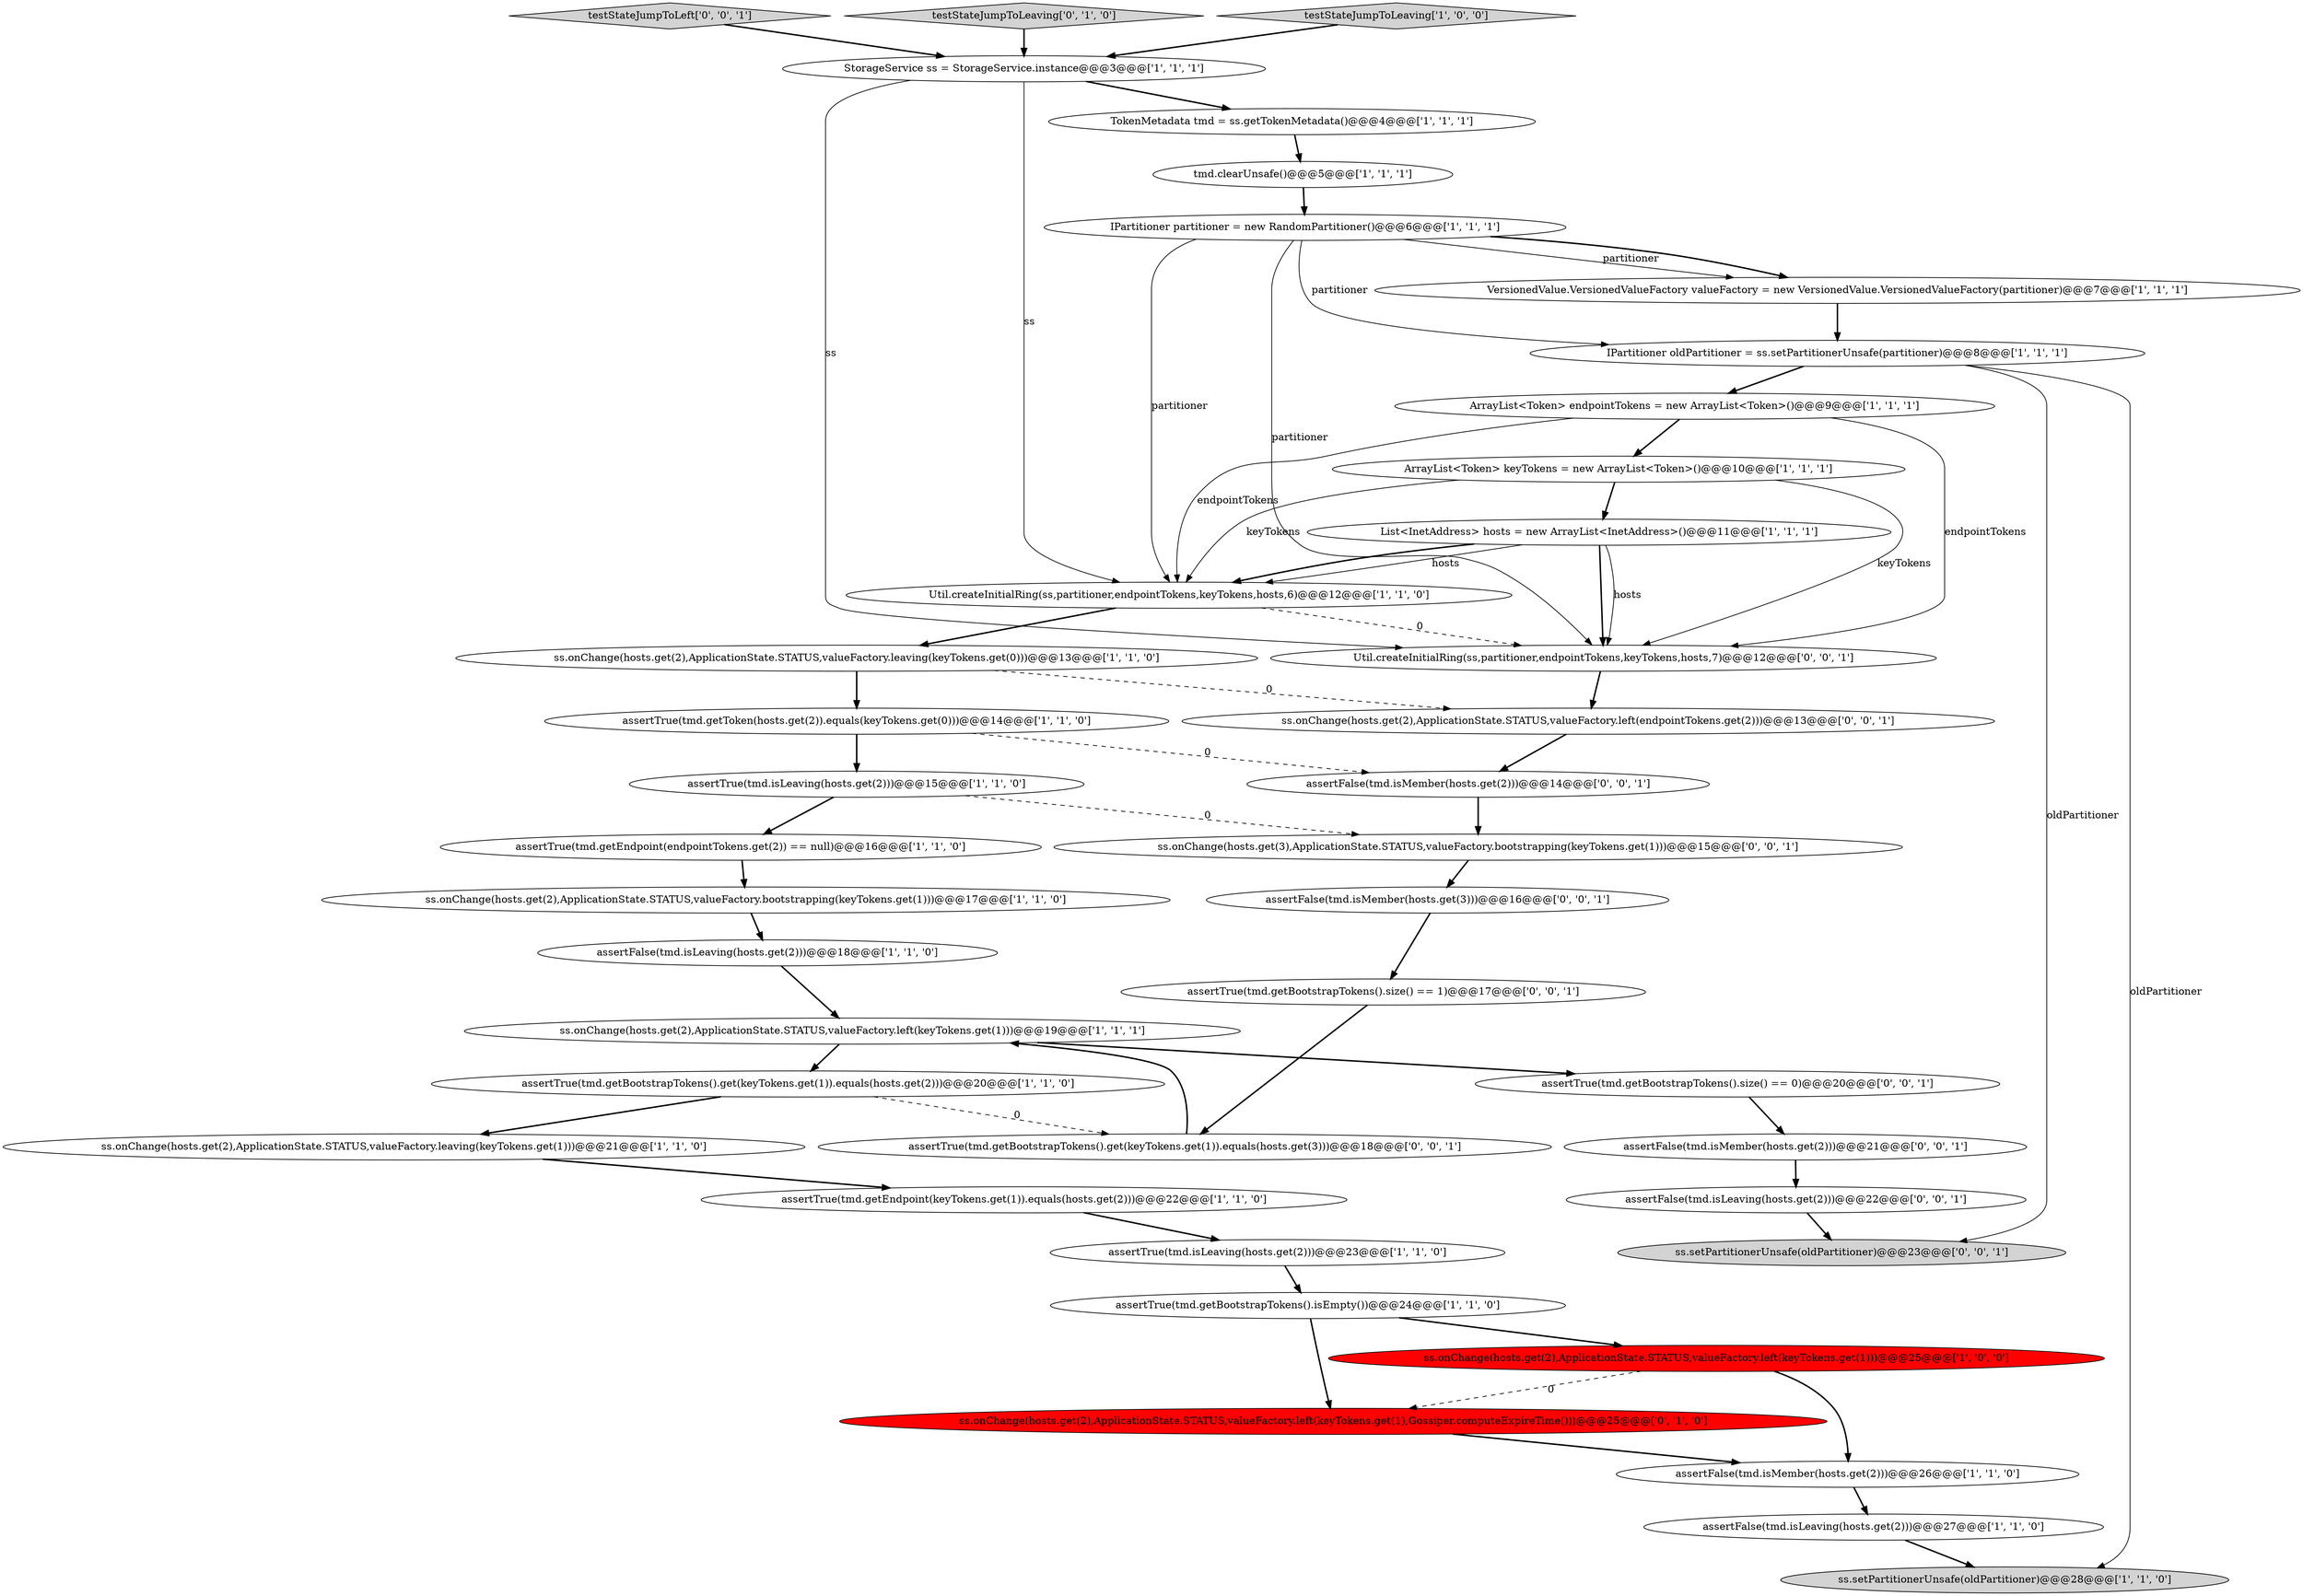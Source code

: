 digraph {
21 [style = filled, label = "assertTrue(tmd.getEndpoint(endpointTokens.get(2)) == null)@@@16@@@['1', '1', '0']", fillcolor = white, shape = ellipse image = "AAA0AAABBB1BBB"];
29 [style = filled, label = "Util.createInitialRing(ss,partitioner,endpointTokens,keyTokens,hosts,7)@@@12@@@['0', '0', '1']", fillcolor = white, shape = ellipse image = "AAA0AAABBB3BBB"];
18 [style = filled, label = "StorageService ss = StorageService.instance@@@3@@@['1', '1', '1']", fillcolor = white, shape = ellipse image = "AAA0AAABBB1BBB"];
13 [style = filled, label = "IPartitioner oldPartitioner = ss.setPartitionerUnsafe(partitioner)@@@8@@@['1', '1', '1']", fillcolor = white, shape = ellipse image = "AAA0AAABBB1BBB"];
35 [style = filled, label = "assertFalse(tmd.isLeaving(hosts.get(2)))@@@22@@@['0', '0', '1']", fillcolor = white, shape = ellipse image = "AAA0AAABBB3BBB"];
4 [style = filled, label = "ss.onChange(hosts.get(2),ApplicationState.STATUS,valueFactory.leaving(keyTokens.get(0)))@@@13@@@['1', '1', '0']", fillcolor = white, shape = ellipse image = "AAA0AAABBB1BBB"];
5 [style = filled, label = "IPartitioner partitioner = new RandomPartitioner()@@@6@@@['1', '1', '1']", fillcolor = white, shape = ellipse image = "AAA0AAABBB1BBB"];
26 [style = filled, label = "ArrayList<Token> keyTokens = new ArrayList<Token>()@@@10@@@['1', '1', '1']", fillcolor = white, shape = ellipse image = "AAA0AAABBB1BBB"];
17 [style = filled, label = "TokenMetadata tmd = ss.getTokenMetadata()@@@4@@@['1', '1', '1']", fillcolor = white, shape = ellipse image = "AAA0AAABBB1BBB"];
24 [style = filled, label = "ss.onChange(hosts.get(2),ApplicationState.STATUS,valueFactory.left(keyTokens.get(1)))@@@25@@@['1', '0', '0']", fillcolor = red, shape = ellipse image = "AAA1AAABBB1BBB"];
16 [style = filled, label = "assertTrue(tmd.getToken(hosts.get(2)).equals(keyTokens.get(0)))@@@14@@@['1', '1', '0']", fillcolor = white, shape = ellipse image = "AAA0AAABBB1BBB"];
6 [style = filled, label = "List<InetAddress> hosts = new ArrayList<InetAddress>()@@@11@@@['1', '1', '1']", fillcolor = white, shape = ellipse image = "AAA0AAABBB1BBB"];
2 [style = filled, label = "ss.onChange(hosts.get(2),ApplicationState.STATUS,valueFactory.left(keyTokens.get(1)))@@@19@@@['1', '1', '1']", fillcolor = white, shape = ellipse image = "AAA0AAABBB1BBB"];
8 [style = filled, label = "ss.setPartitionerUnsafe(oldPartitioner)@@@28@@@['1', '1', '0']", fillcolor = lightgray, shape = ellipse image = "AAA0AAABBB1BBB"];
14 [style = filled, label = "tmd.clearUnsafe()@@@5@@@['1', '1', '1']", fillcolor = white, shape = ellipse image = "AAA0AAABBB1BBB"];
23 [style = filled, label = "ArrayList<Token> endpointTokens = new ArrayList<Token>()@@@9@@@['1', '1', '1']", fillcolor = white, shape = ellipse image = "AAA0AAABBB1BBB"];
33 [style = filled, label = "assertFalse(tmd.isMember(hosts.get(2)))@@@21@@@['0', '0', '1']", fillcolor = white, shape = ellipse image = "AAA0AAABBB3BBB"];
38 [style = filled, label = "ss.onChange(hosts.get(2),ApplicationState.STATUS,valueFactory.left(endpointTokens.get(2)))@@@13@@@['0', '0', '1']", fillcolor = white, shape = ellipse image = "AAA0AAABBB3BBB"];
25 [style = filled, label = "Util.createInitialRing(ss,partitioner,endpointTokens,keyTokens,hosts,6)@@@12@@@['1', '1', '0']", fillcolor = white, shape = ellipse image = "AAA0AAABBB1BBB"];
3 [style = filled, label = "ss.onChange(hosts.get(2),ApplicationState.STATUS,valueFactory.bootstrapping(keyTokens.get(1)))@@@17@@@['1', '1', '0']", fillcolor = white, shape = ellipse image = "AAA0AAABBB1BBB"];
39 [style = filled, label = "testStateJumpToLeft['0', '0', '1']", fillcolor = lightgray, shape = diamond image = "AAA0AAABBB3BBB"];
19 [style = filled, label = "assertTrue(tmd.getEndpoint(keyTokens.get(1)).equals(hosts.get(2)))@@@22@@@['1', '1', '0']", fillcolor = white, shape = ellipse image = "AAA0AAABBB1BBB"];
20 [style = filled, label = "assertTrue(tmd.isLeaving(hosts.get(2)))@@@23@@@['1', '1', '0']", fillcolor = white, shape = ellipse image = "AAA0AAABBB1BBB"];
1 [style = filled, label = "assertFalse(tmd.isLeaving(hosts.get(2)))@@@27@@@['1', '1', '0']", fillcolor = white, shape = ellipse image = "AAA0AAABBB1BBB"];
27 [style = filled, label = "testStateJumpToLeaving['0', '1', '0']", fillcolor = lightgray, shape = diamond image = "AAA0AAABBB2BBB"];
37 [style = filled, label = "assertTrue(tmd.getBootstrapTokens().get(keyTokens.get(1)).equals(hosts.get(3)))@@@18@@@['0', '0', '1']", fillcolor = white, shape = ellipse image = "AAA0AAABBB3BBB"];
10 [style = filled, label = "testStateJumpToLeaving['1', '0', '0']", fillcolor = lightgray, shape = diamond image = "AAA0AAABBB1BBB"];
12 [style = filled, label = "assertTrue(tmd.isLeaving(hosts.get(2)))@@@15@@@['1', '1', '0']", fillcolor = white, shape = ellipse image = "AAA0AAABBB1BBB"];
7 [style = filled, label = "assertFalse(tmd.isLeaving(hosts.get(2)))@@@18@@@['1', '1', '0']", fillcolor = white, shape = ellipse image = "AAA0AAABBB1BBB"];
0 [style = filled, label = "assertTrue(tmd.getBootstrapTokens().isEmpty())@@@24@@@['1', '1', '0']", fillcolor = white, shape = ellipse image = "AAA0AAABBB1BBB"];
28 [style = filled, label = "ss.onChange(hosts.get(2),ApplicationState.STATUS,valueFactory.left(keyTokens.get(1),Gossiper.computeExpireTime()))@@@25@@@['0', '1', '0']", fillcolor = red, shape = ellipse image = "AAA1AAABBB2BBB"];
40 [style = filled, label = "assertFalse(tmd.isMember(hosts.get(3)))@@@16@@@['0', '0', '1']", fillcolor = white, shape = ellipse image = "AAA0AAABBB3BBB"];
32 [style = filled, label = "ss.onChange(hosts.get(3),ApplicationState.STATUS,valueFactory.bootstrapping(keyTokens.get(1)))@@@15@@@['0', '0', '1']", fillcolor = white, shape = ellipse image = "AAA0AAABBB3BBB"];
11 [style = filled, label = "assertFalse(tmd.isMember(hosts.get(2)))@@@26@@@['1', '1', '0']", fillcolor = white, shape = ellipse image = "AAA0AAABBB1BBB"];
36 [style = filled, label = "assertTrue(tmd.getBootstrapTokens().size() == 0)@@@20@@@['0', '0', '1']", fillcolor = white, shape = ellipse image = "AAA0AAABBB3BBB"];
34 [style = filled, label = "ss.setPartitionerUnsafe(oldPartitioner)@@@23@@@['0', '0', '1']", fillcolor = lightgray, shape = ellipse image = "AAA0AAABBB3BBB"];
22 [style = filled, label = "assertTrue(tmd.getBootstrapTokens().get(keyTokens.get(1)).equals(hosts.get(2)))@@@20@@@['1', '1', '0']", fillcolor = white, shape = ellipse image = "AAA0AAABBB1BBB"];
31 [style = filled, label = "assertFalse(tmd.isMember(hosts.get(2)))@@@14@@@['0', '0', '1']", fillcolor = white, shape = ellipse image = "AAA0AAABBB3BBB"];
9 [style = filled, label = "ss.onChange(hosts.get(2),ApplicationState.STATUS,valueFactory.leaving(keyTokens.get(1)))@@@21@@@['1', '1', '0']", fillcolor = white, shape = ellipse image = "AAA0AAABBB1BBB"];
15 [style = filled, label = "VersionedValue.VersionedValueFactory valueFactory = new VersionedValue.VersionedValueFactory(partitioner)@@@7@@@['1', '1', '1']", fillcolor = white, shape = ellipse image = "AAA0AAABBB1BBB"];
30 [style = filled, label = "assertTrue(tmd.getBootstrapTokens().size() == 1)@@@17@@@['0', '0', '1']", fillcolor = white, shape = ellipse image = "AAA0AAABBB3BBB"];
10->18 [style = bold, label=""];
27->18 [style = bold, label=""];
26->25 [style = solid, label="keyTokens"];
33->35 [style = bold, label=""];
15->13 [style = bold, label=""];
1->8 [style = bold, label=""];
16->31 [style = dashed, label="0"];
4->38 [style = dashed, label="0"];
11->1 [style = bold, label=""];
5->15 [style = solid, label="partitioner"];
12->21 [style = bold, label=""];
5->29 [style = solid, label="partitioner"];
31->32 [style = bold, label=""];
19->20 [style = bold, label=""];
12->32 [style = dashed, label="0"];
28->11 [style = bold, label=""];
20->0 [style = bold, label=""];
22->9 [style = bold, label=""];
23->25 [style = solid, label="endpointTokens"];
23->26 [style = bold, label=""];
18->17 [style = bold, label=""];
25->4 [style = bold, label=""];
5->15 [style = bold, label=""];
38->31 [style = bold, label=""];
0->28 [style = bold, label=""];
30->37 [style = bold, label=""];
26->6 [style = bold, label=""];
36->33 [style = bold, label=""];
6->29 [style = bold, label=""];
26->29 [style = solid, label="keyTokens"];
24->28 [style = dashed, label="0"];
39->18 [style = bold, label=""];
6->25 [style = solid, label="hosts"];
22->37 [style = dashed, label="0"];
5->25 [style = solid, label="partitioner"];
18->29 [style = solid, label="ss"];
3->7 [style = bold, label=""];
17->14 [style = bold, label=""];
7->2 [style = bold, label=""];
24->11 [style = bold, label=""];
0->24 [style = bold, label=""];
32->40 [style = bold, label=""];
23->29 [style = solid, label="endpointTokens"];
18->25 [style = solid, label="ss"];
2->36 [style = bold, label=""];
13->23 [style = bold, label=""];
25->29 [style = dashed, label="0"];
9->19 [style = bold, label=""];
40->30 [style = bold, label=""];
29->38 [style = bold, label=""];
37->2 [style = bold, label=""];
6->29 [style = solid, label="hosts"];
13->8 [style = solid, label="oldPartitioner"];
2->22 [style = bold, label=""];
35->34 [style = bold, label=""];
16->12 [style = bold, label=""];
13->34 [style = solid, label="oldPartitioner"];
4->16 [style = bold, label=""];
6->25 [style = bold, label=""];
21->3 [style = bold, label=""];
14->5 [style = bold, label=""];
5->13 [style = solid, label="partitioner"];
}
